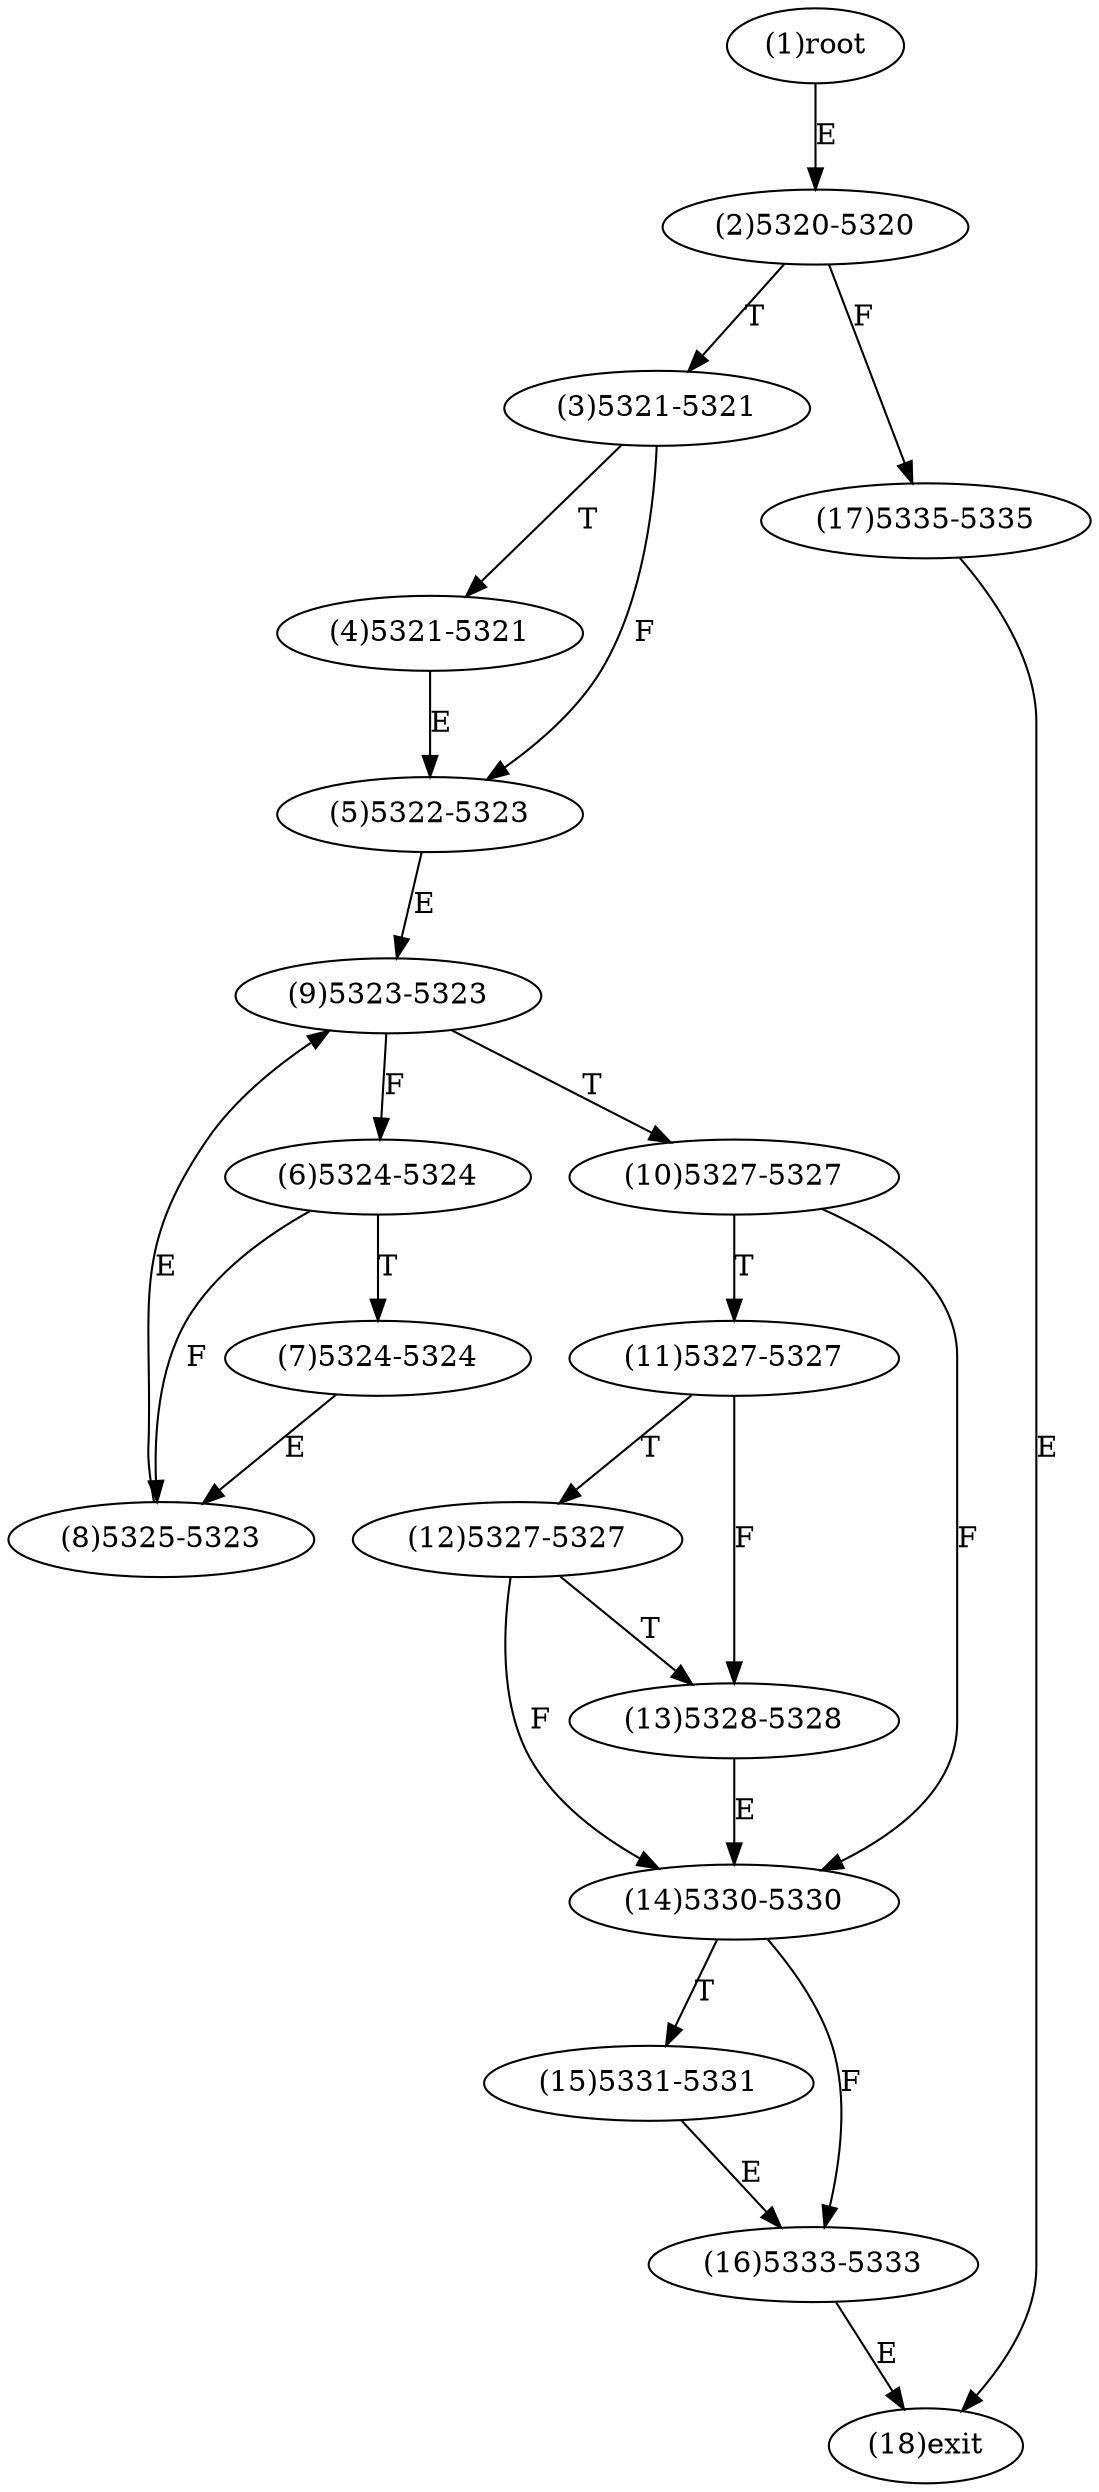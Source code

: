 digraph "" { 
1[ label="(1)root"];
2[ label="(2)5320-5320"];
3[ label="(3)5321-5321"];
4[ label="(4)5321-5321"];
5[ label="(5)5322-5323"];
6[ label="(6)5324-5324"];
7[ label="(7)5324-5324"];
8[ label="(8)5325-5323"];
9[ label="(9)5323-5323"];
10[ label="(10)5327-5327"];
11[ label="(11)5327-5327"];
12[ label="(12)5327-5327"];
13[ label="(13)5328-5328"];
14[ label="(14)5330-5330"];
15[ label="(15)5331-5331"];
17[ label="(17)5335-5335"];
16[ label="(16)5333-5333"];
18[ label="(18)exit"];
1->2[ label="E"];
2->17[ label="F"];
2->3[ label="T"];
3->5[ label="F"];
3->4[ label="T"];
4->5[ label="E"];
5->9[ label="E"];
6->8[ label="F"];
6->7[ label="T"];
7->8[ label="E"];
8->9[ label="E"];
9->6[ label="F"];
9->10[ label="T"];
10->14[ label="F"];
10->11[ label="T"];
11->13[ label="F"];
11->12[ label="T"];
12->14[ label="F"];
12->13[ label="T"];
13->14[ label="E"];
14->16[ label="F"];
14->15[ label="T"];
15->16[ label="E"];
16->18[ label="E"];
17->18[ label="E"];
}